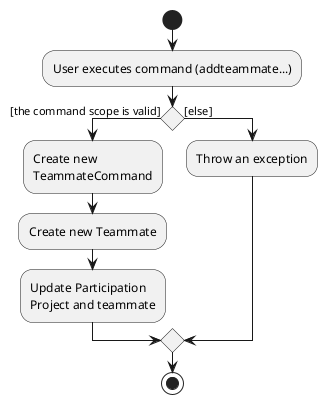 @startuml
start
:User executes command (addteammate...);

'Since the beta syntax does not support placing the condition outside the
'diamond we place it as the true branch instead.

if () then ([the command scope is valid])
    :Create new
    TeammateCommand;
    :Create new Teammate;
    :Update Participation
    Project and teammate;

else ([else])
    :Throw an exception;
endif
stop
@enduml
